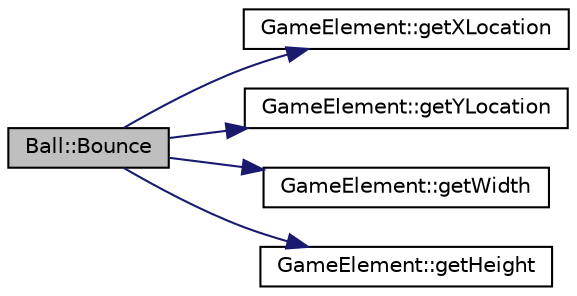 digraph "Ball::Bounce"
{
  edge [fontname="Helvetica",fontsize="10",labelfontname="Helvetica",labelfontsize="10"];
  node [fontname="Helvetica",fontsize="10",shape=record];
  rankdir="LR";
  Node4 [label="Ball::Bounce",height=0.2,width=0.4,color="black", fillcolor="grey75", style="filled", fontcolor="black"];
  Node4 -> Node5 [color="midnightblue",fontsize="10",style="solid",fontname="Helvetica"];
  Node5 [label="GameElement::getXLocation",height=0.2,width=0.4,color="black", fillcolor="white", style="filled",URL="$class_game_element.html#a7c154aff646c91168dc974a43d340812"];
  Node4 -> Node6 [color="midnightblue",fontsize="10",style="solid",fontname="Helvetica"];
  Node6 [label="GameElement::getYLocation",height=0.2,width=0.4,color="black", fillcolor="white", style="filled",URL="$class_game_element.html#a29823dea49b05f06fa6cb9b20239e3a3"];
  Node4 -> Node7 [color="midnightblue",fontsize="10",style="solid",fontname="Helvetica"];
  Node7 [label="GameElement::getWidth",height=0.2,width=0.4,color="black", fillcolor="white", style="filled",URL="$class_game_element.html#a614be3513f3bd193fb2666b44e7c6b4d"];
  Node4 -> Node8 [color="midnightblue",fontsize="10",style="solid",fontname="Helvetica"];
  Node8 [label="GameElement::getHeight",height=0.2,width=0.4,color="black", fillcolor="white", style="filled",URL="$class_game_element.html#adb82bf0c9072c2bbdb623b0d7958655e"];
}
